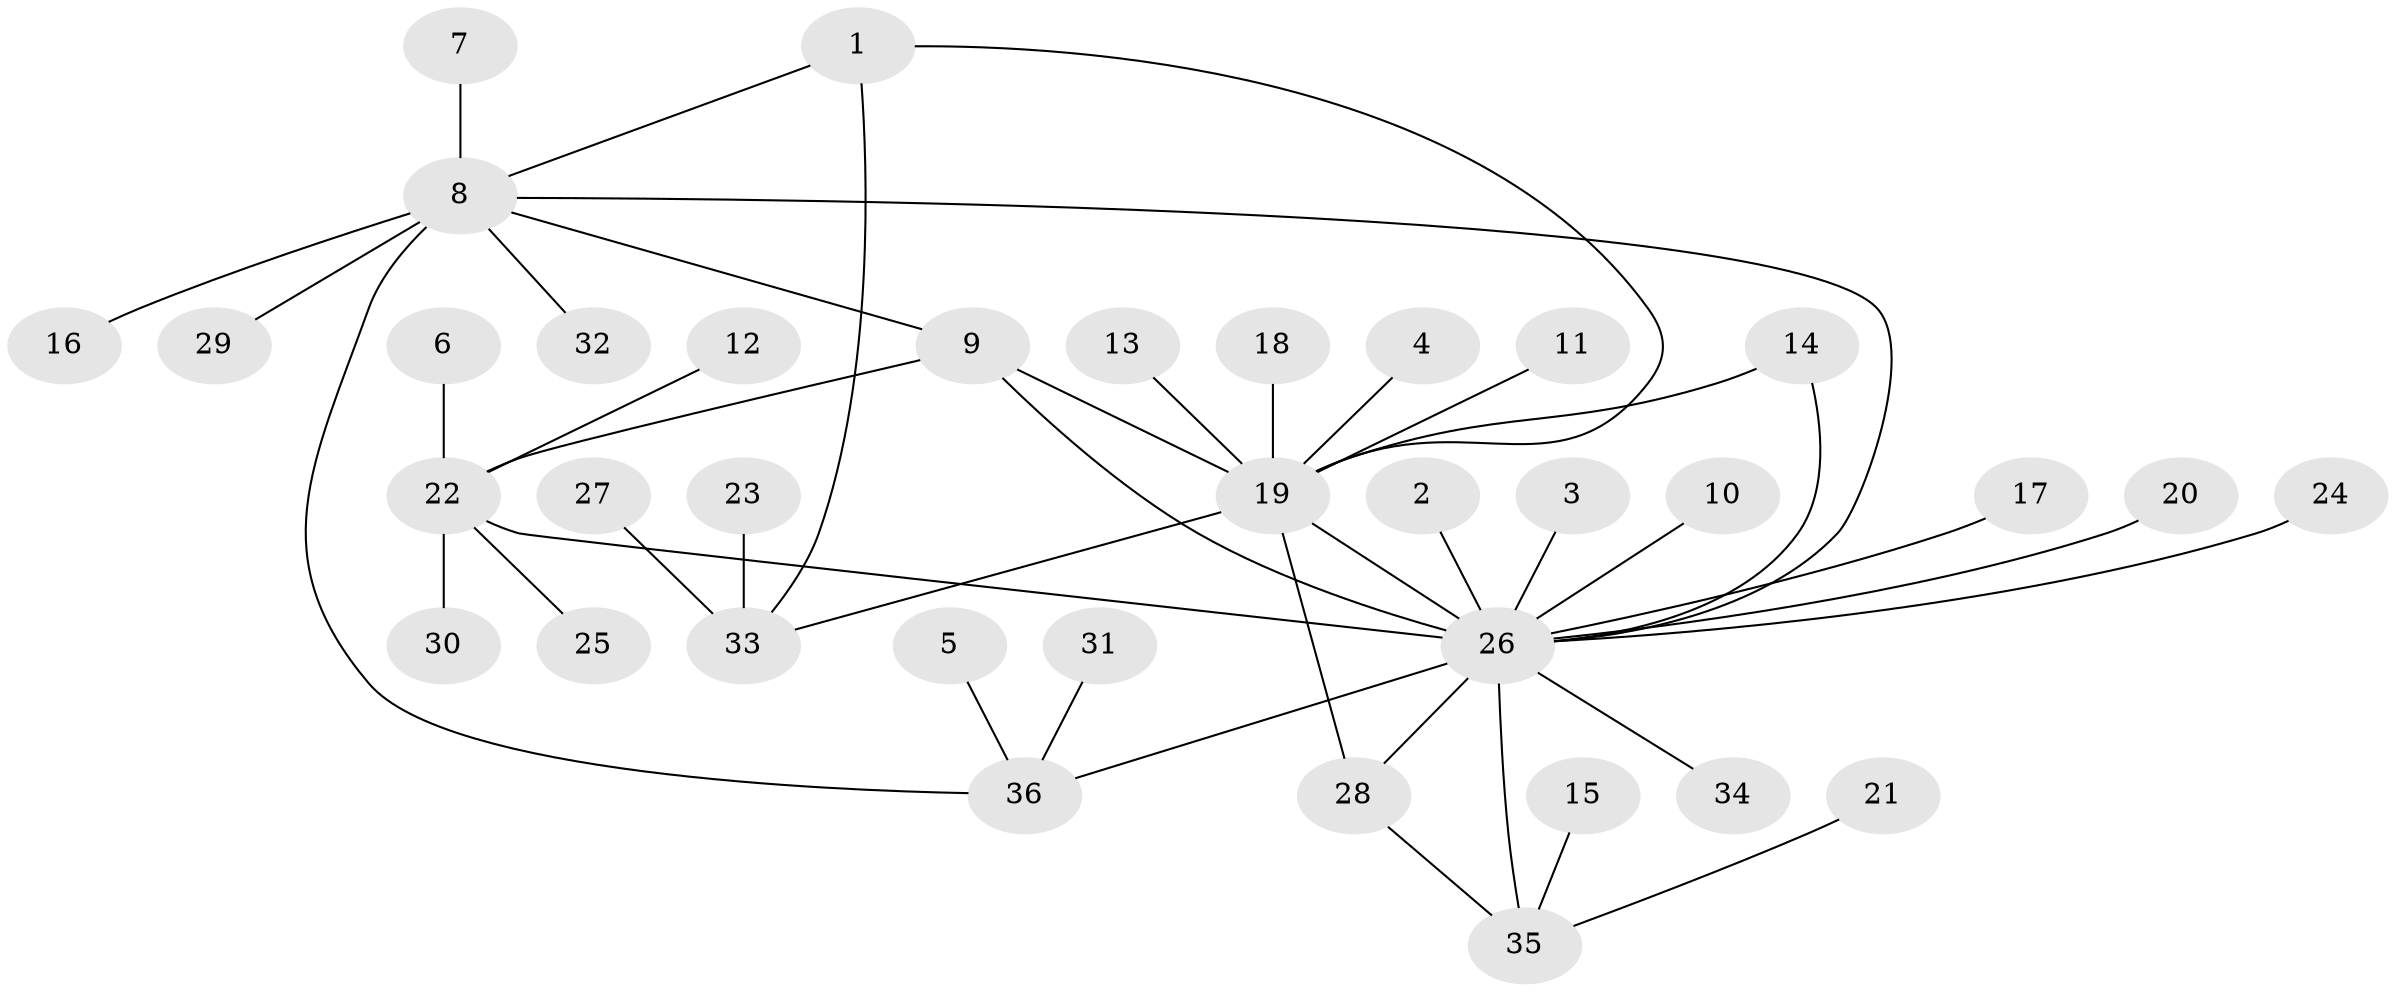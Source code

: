 // original degree distribution, {4: 0.05555555555555555, 6: 0.027777777777777776, 5: 0.027777777777777776, 13: 0.013888888888888888, 7: 0.027777777777777776, 3: 0.041666666666666664, 10: 0.013888888888888888, 8: 0.027777777777777776, 2: 0.18055555555555555, 1: 0.5833333333333334}
// Generated by graph-tools (version 1.1) at 2025/50/03/09/25 03:50:43]
// undirected, 36 vertices, 44 edges
graph export_dot {
graph [start="1"]
  node [color=gray90,style=filled];
  1;
  2;
  3;
  4;
  5;
  6;
  7;
  8;
  9;
  10;
  11;
  12;
  13;
  14;
  15;
  16;
  17;
  18;
  19;
  20;
  21;
  22;
  23;
  24;
  25;
  26;
  27;
  28;
  29;
  30;
  31;
  32;
  33;
  34;
  35;
  36;
  1 -- 8 [weight=1.0];
  1 -- 19 [weight=1.0];
  1 -- 33 [weight=1.0];
  2 -- 26 [weight=1.0];
  3 -- 26 [weight=1.0];
  4 -- 19 [weight=1.0];
  5 -- 36 [weight=1.0];
  6 -- 22 [weight=1.0];
  7 -- 8 [weight=1.0];
  8 -- 9 [weight=1.0];
  8 -- 16 [weight=1.0];
  8 -- 26 [weight=1.0];
  8 -- 29 [weight=1.0];
  8 -- 32 [weight=1.0];
  8 -- 36 [weight=2.0];
  9 -- 19 [weight=1.0];
  9 -- 22 [weight=1.0];
  9 -- 26 [weight=1.0];
  10 -- 26 [weight=1.0];
  11 -- 19 [weight=1.0];
  12 -- 22 [weight=1.0];
  13 -- 19 [weight=1.0];
  14 -- 19 [weight=1.0];
  14 -- 26 [weight=1.0];
  15 -- 35 [weight=1.0];
  17 -- 26 [weight=1.0];
  18 -- 19 [weight=1.0];
  19 -- 26 [weight=1.0];
  19 -- 28 [weight=1.0];
  19 -- 33 [weight=1.0];
  20 -- 26 [weight=1.0];
  21 -- 35 [weight=1.0];
  22 -- 25 [weight=1.0];
  22 -- 26 [weight=1.0];
  22 -- 30 [weight=1.0];
  23 -- 33 [weight=1.0];
  24 -- 26 [weight=1.0];
  26 -- 28 [weight=1.0];
  26 -- 34 [weight=1.0];
  26 -- 35 [weight=1.0];
  26 -- 36 [weight=2.0];
  27 -- 33 [weight=1.0];
  28 -- 35 [weight=1.0];
  31 -- 36 [weight=1.0];
}
